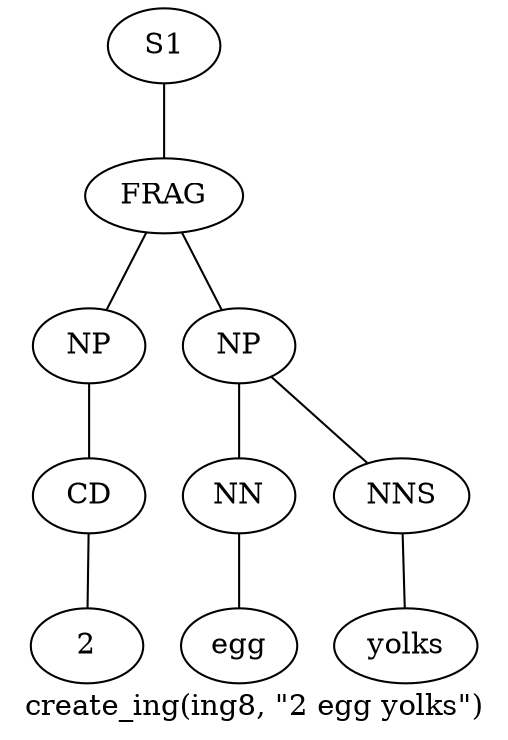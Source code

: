 graph SyntaxGraph {
	label = "create_ing(ing8, \"2 egg yolks\")";
	Node0 [label="S1"];
	Node1 [label="FRAG"];
	Node2 [label="NP"];
	Node3 [label="CD"];
	Node4 [label="2"];
	Node5 [label="NP"];
	Node6 [label="NN"];
	Node7 [label="egg"];
	Node8 [label="NNS"];
	Node9 [label="yolks"];

	Node0 -- Node1;
	Node1 -- Node2;
	Node1 -- Node5;
	Node2 -- Node3;
	Node3 -- Node4;
	Node5 -- Node6;
	Node5 -- Node8;
	Node6 -- Node7;
	Node8 -- Node9;
}